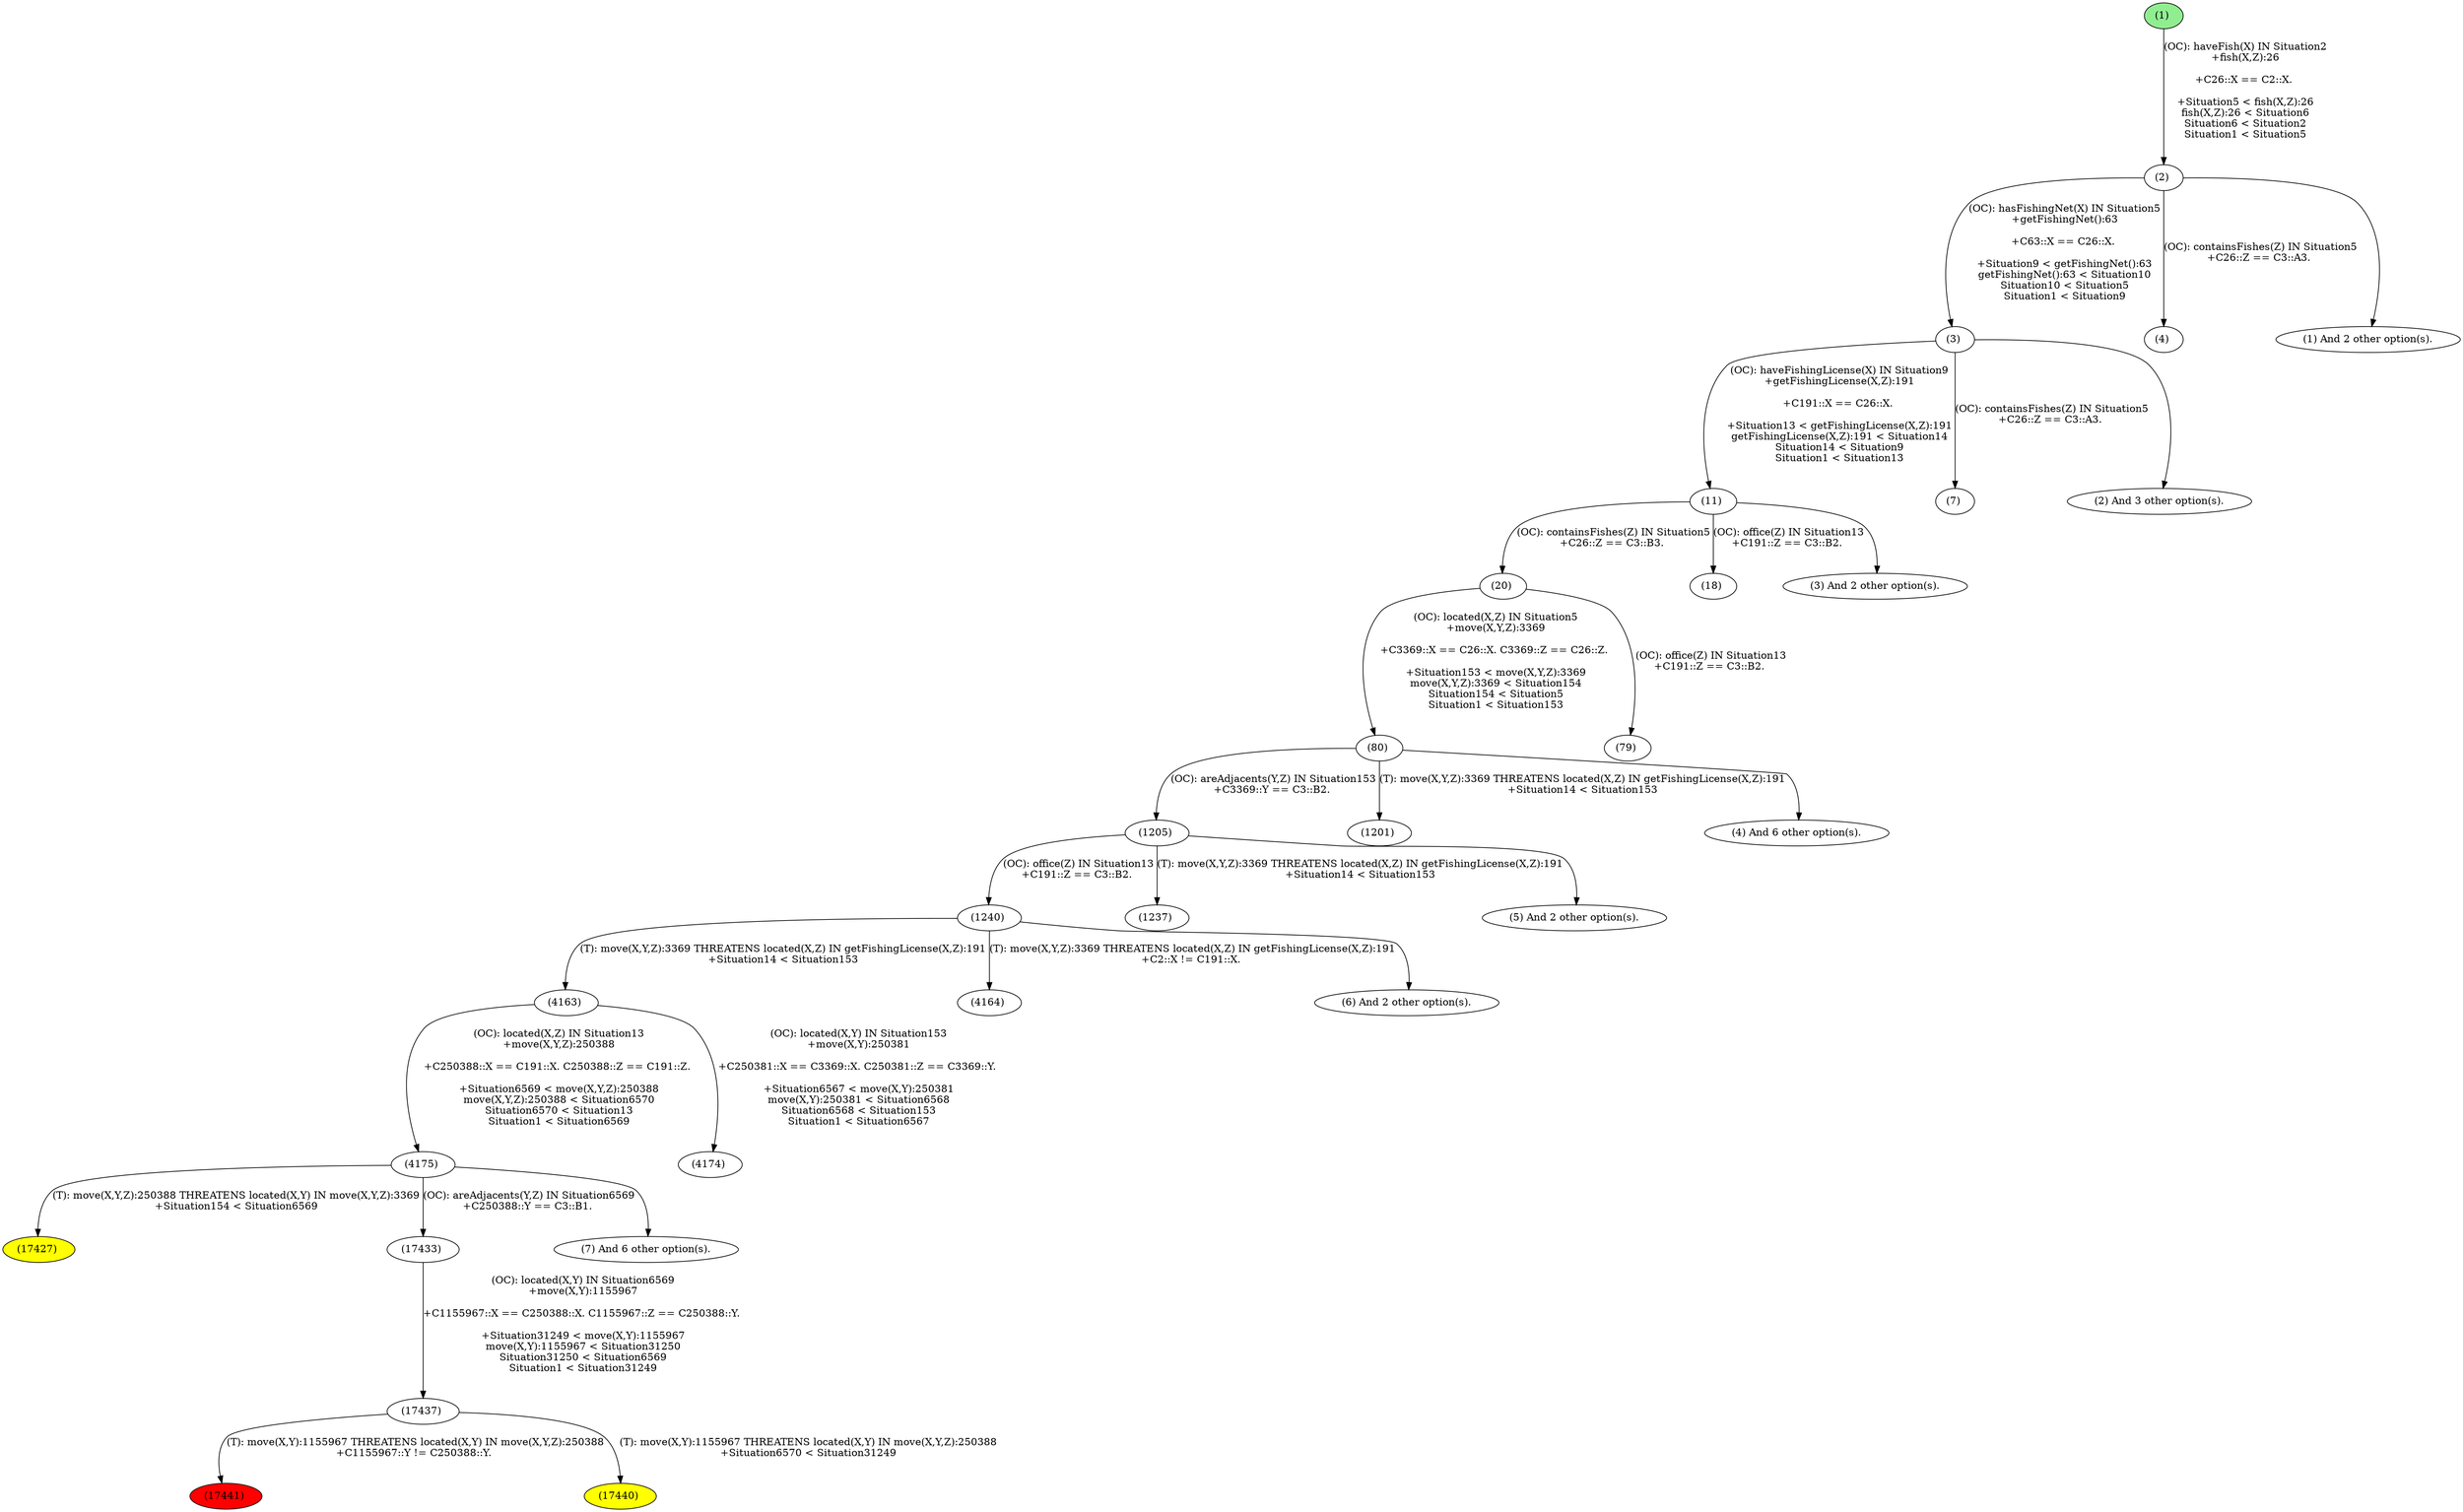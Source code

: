 digraph G {
"(17441) " [style=filled,fillcolor="red"];
"(17440) " [style=filled,fillcolor="yellow"];
"(17427) " [style=filled,fillcolor="yellow"];
"(1) " [style=filled,fillcolor="lightgreen"];
"(1) " -> "(2) " [label="(OC): haveFish(X) IN Situation2
+fish(X,Z):26

+C26::X == C2::X. 

+Situation5 < fish(X,Z):26
fish(X,Z):26 < Situation6
Situation6 < Situation2
Situation1 < Situation5

"];
"(2) " -> "(3) " [label="(OC): hasFishingNet(X) IN Situation5
+getFishingNet():63

+C63::X == C26::X. 

+Situation9 < getFishingNet():63
getFishingNet():63 < Situation10
Situation10 < Situation5
Situation1 < Situation9

"];
"(2) " -> "(4) " [label="(OC): containsFishes(Z) IN Situation5
+C26::Z == C3::A3. 

"];
"(2) " -> "(1) And 2 other option(s).";
"(3) " -> "(11) " [label="(OC): haveFishingLicense(X) IN Situation9
+getFishingLicense(X,Z):191

+C191::X == C26::X. 

+Situation13 < getFishingLicense(X,Z):191
getFishingLicense(X,Z):191 < Situation14
Situation14 < Situation9
Situation1 < Situation13

"];
"(3) " -> "(7) " [label="(OC): containsFishes(Z) IN Situation5
+C26::Z == C3::A3. 

"];
"(3) " -> "(2) And 3 other option(s).";
"(11) " -> "(20) " [label="(OC): containsFishes(Z) IN Situation5
+C26::Z == C3::B3. 

"];
"(11) " -> "(18) " [label="(OC): office(Z) IN Situation13
+C191::Z == C3::B2. 

"];
"(11) " -> "(3) And 2 other option(s).";
"(20) " -> "(80) " [label="(OC): located(X,Z) IN Situation5
+move(X,Y,Z):3369

+C3369::X == C26::X. C3369::Z == C26::Z. 

+Situation153 < move(X,Y,Z):3369
move(X,Y,Z):3369 < Situation154
Situation154 < Situation5
Situation1 < Situation153

"];
"(20) " -> "(79) " [label="(OC): office(Z) IN Situation13
+C191::Z == C3::B2. 

"];
"(80) " -> "(1205) " [label="(OC): areAdjacents(Y,Z) IN Situation153
+C3369::Y == C3::B2. 

"];
"(80) " -> "(1201) " [label="(T): move(X,Y,Z):3369 THREATENS located(X,Z) IN getFishingLicense(X,Z):191
+Situation14 < Situation153

"];
"(80) " -> "(4) And 6 other option(s).";
"(1205) " -> "(1240) " [label="(OC): office(Z) IN Situation13
+C191::Z == C3::B2. 

"];
"(1205) " -> "(1237) " [label="(T): move(X,Y,Z):3369 THREATENS located(X,Z) IN getFishingLicense(X,Z):191
+Situation14 < Situation153

"];
"(1205) " -> "(5) And 2 other option(s).";
"(1240) " -> "(4163) " [label="(T): move(X,Y,Z):3369 THREATENS located(X,Z) IN getFishingLicense(X,Z):191
+Situation14 < Situation153

"];
"(1240) " -> "(4164) " [label="(T): move(X,Y,Z):3369 THREATENS located(X,Z) IN getFishingLicense(X,Z):191
+C2::X != C191::X. 

"];
"(1240) " -> "(6) And 2 other option(s).";
"(4163) " -> "(4175) " [label="(OC): located(X,Z) IN Situation13
+move(X,Y,Z):250388

+C250388::X == C191::X. C250388::Z == C191::Z. 

+Situation6569 < move(X,Y,Z):250388
move(X,Y,Z):250388 < Situation6570
Situation6570 < Situation13
Situation1 < Situation6569

"];
"(4163) " -> "(4174) " [label="(OC): located(X,Y) IN Situation153
+move(X,Y):250381

+C250381::X == C3369::X. C250381::Z == C3369::Y. 

+Situation6567 < move(X,Y):250381
move(X,Y):250381 < Situation6568
Situation6568 < Situation153
Situation1 < Situation6567

"];
"(4175) " -> "(17433) " [label="(OC): areAdjacents(Y,Z) IN Situation6569
+C250388::Y == C3::B1. 

"];
"(4175) " -> "(17427) " [label="(T): move(X,Y,Z):250388 THREATENS located(X,Y) IN move(X,Y,Z):3369
+Situation154 < Situation6569

"];
"(4175) " -> "(7) And 6 other option(s).";
"(17433) " -> "(17437) " [label="(OC): located(X,Y) IN Situation6569
+move(X,Y):1155967

+C1155967::X == C250388::X. C1155967::Z == C250388::Y. 

+Situation31249 < move(X,Y):1155967
move(X,Y):1155967 < Situation31250
Situation31250 < Situation6569
Situation1 < Situation31249

"];
"(17437) " -> "(17441) " [label="(T): move(X,Y):1155967 THREATENS located(X,Y) IN move(X,Y,Z):250388
+C1155967::Y != C250388::Y. 

"];
"(17437) " -> "(17440) " [label="(T): move(X,Y):1155967 THREATENS located(X,Y) IN move(X,Y,Z):250388
+Situation6570 < Situation31249

"];
}

